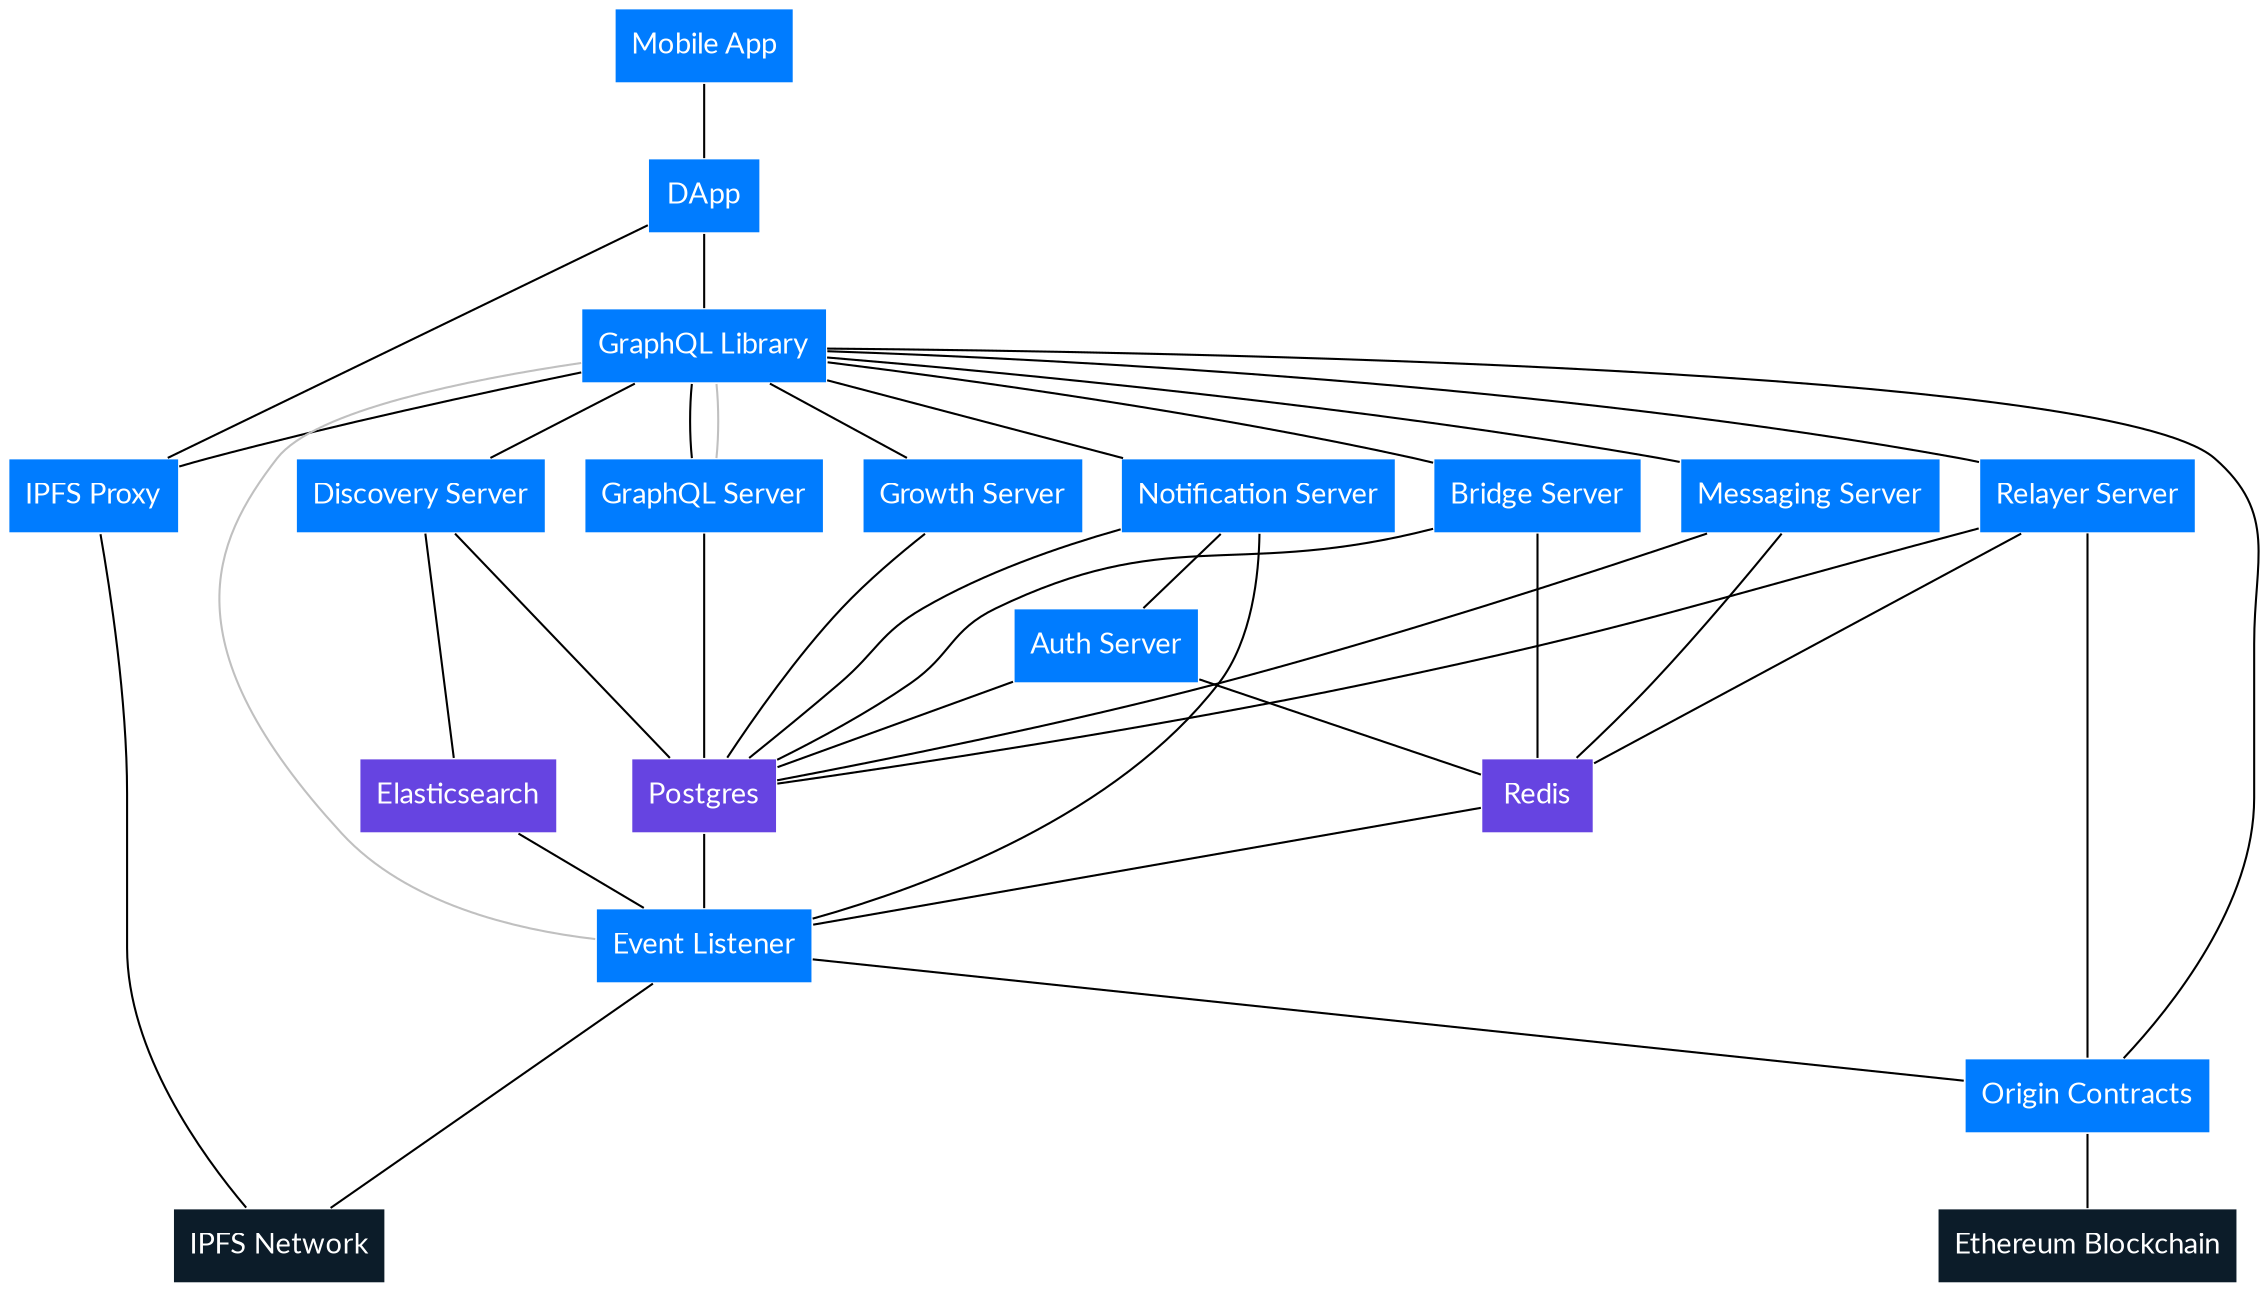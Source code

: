 digraph G {
    graph [ dpi = 300 ];
    node [shape=box style=filled color=white fontcolor=white fillcolor="#007cff" fontname="Lato"]
    edge [arrowhead=none]

    "Mobile App" [group=g1]
    "Mobile App" -> "DApp"

    "DApp" [group=g1]
    "DApp" -> "IPFS Proxy"
    "DApp" -> "GraphQL Library"

    "IPFS Proxy"
    "IPFS Proxy" -> "IPFS Network"
    
    "GraphQL Library" [group=g1]
    "GraphQL Library" -> "Discovery Server"
    "GraphQL Library" -> "GraphQL Server"
    "GraphQL Library" -> "Messaging Server"
    "GraphQL Library" -> "Bridge Server"
    "GraphQL Library" -> "IPFS Proxy"
    "GraphQL Library" -> "Notification Server"
    "GraphQL Library" -> "Growth Server"
    "GraphQL Library" -> "Relayer Server"
    "GraphQL Library" -> "Origin Contracts"

    "GraphQL Server" [group=g1]
    "GraphQL Server" -> "Postgres"
    "GraphQL Server" -> "GraphQL Library" [color=grey]

    "Discovery Server"
    "Discovery Server" -> "Elasticsearch"
    "Discovery Server" -> "Postgres"

    "Bridge Server"
    "Bridge Server" -> "Redis"
    "Bridge Server" -> "Postgres"

    "Event Listener"
    "Event Listener" -> "Origin Contracts"
    "Event Listener" -> "IPFS Network"
    "Event Listener" -> "GraphQL Library" [color=grey]
    
    "Messaging Server"
    "Messaging Server" -> "Redis"
    "Messaging Server" -> "Postgres"

    "Growth Server"
    "Growth Server" -> "Postgres"

    "Notification Server"
    "Notification Server" -> "Event Listener"
    "Notification Server" -> "Auth Server"
    "Notification Server" -> "Postgres"

    "Relayer Server"
    "Relayer Server" -> "Origin Contracts"
    "Relayer Server" -> "Redis"
    "Relayer Server" -> "Postgres"
     
     {rank=same; 
        "Discovery Server";
        "Bridge Server";
        "Messaging Server";
        "Growth Server";
        "Notification Server";
        "Relayer Server";
        "GraphQL Server";
    }

    "Auth Server"
    "Auth Server" -> "Postgres"
    "Auth Server" -> "Redis"

    "Origin Contracts"
    "Origin Contracts" -> "Ethereum Blockchain"


    "Postgres" [fillcolor="#6644e1" group=g1] 
    "Postgres" -> "Event Listener"

    "Redis" [fillcolor="#6644e1"]
    "Redis" -> "Event Listener"

    "Elasticsearch" [fillcolor="#6644e1"]
    "Elasticsearch" -> "Event Listener"

    {rank=same; "Elasticsearch", "Redis", "Postgres"}

    "IPFS Network" [fillcolor="#0C1C29"]

    "Ethereum Blockchain" [fillcolor="#0C1C29"]
    
    {rank=same; "Ethereum Blockchain", "IPFS Network"}
}
